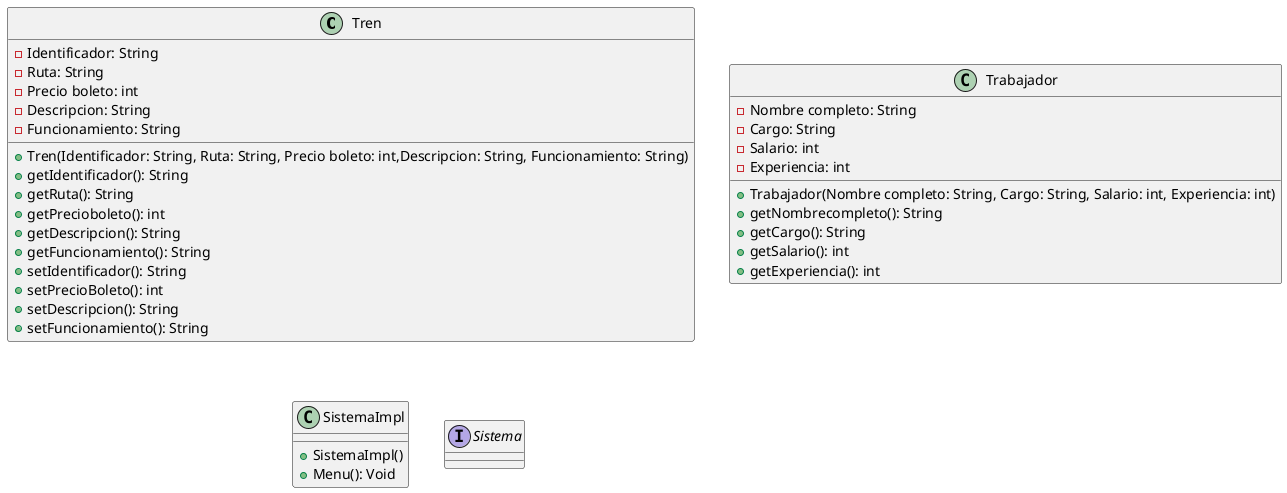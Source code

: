 @startuml
class Tren{

- Identificador: String
- Ruta: String
- Precio boleto: int
- Descripcion: String
- Funcionamiento: String
+ Tren(Identificador: String, Ruta: String, Precio boleto: int,Descripcion: String, Funcionamiento: String)
+ getIdentificador(): String
+ getRuta(): String
+ getPrecioboleto(): int
+ getDescripcion(): String
+ getFuncionamiento(): String
+ setIdentificador(): String
+ setPrecioBoleto(): int
+ setDescripcion(): String
+ setFuncionamiento(): String
}

class Trabajador{

- Nombre completo: String
- Cargo: String
- Salario: int
- Experiencia: int
+ Trabajador(Nombre completo: String, Cargo: String, Salario: int, Experiencia: int)
+ getNombrecompleto(): String
+ getCargo(): String
+ getSalario(): int
+ getExperiencia(): int

}
class SistemaImpl{

+SistemaImpl()
+ Menu(): Void
}

interface Sistema{

}

@enduml